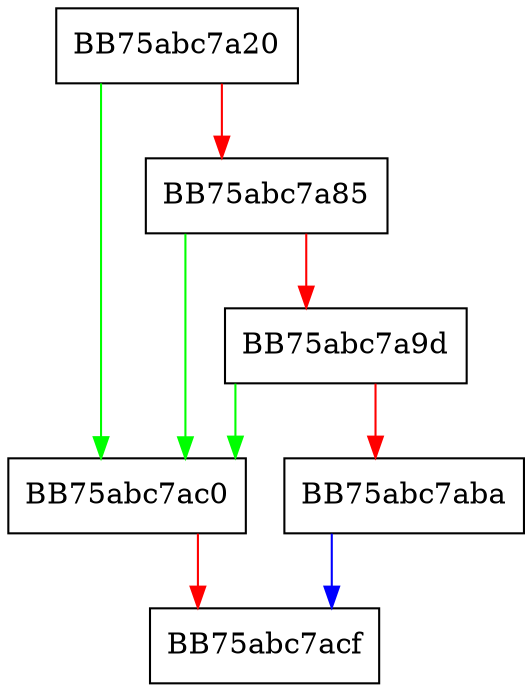 digraph NetEmuAPI_GetMetadataTokenDescription {
  node [shape="box"];
  graph [splines=ortho];
  BB75abc7a20 -> BB75abc7ac0 [color="green"];
  BB75abc7a20 -> BB75abc7a85 [color="red"];
  BB75abc7a85 -> BB75abc7ac0 [color="green"];
  BB75abc7a85 -> BB75abc7a9d [color="red"];
  BB75abc7a9d -> BB75abc7ac0 [color="green"];
  BB75abc7a9d -> BB75abc7aba [color="red"];
  BB75abc7aba -> BB75abc7acf [color="blue"];
  BB75abc7ac0 -> BB75abc7acf [color="red"];
}